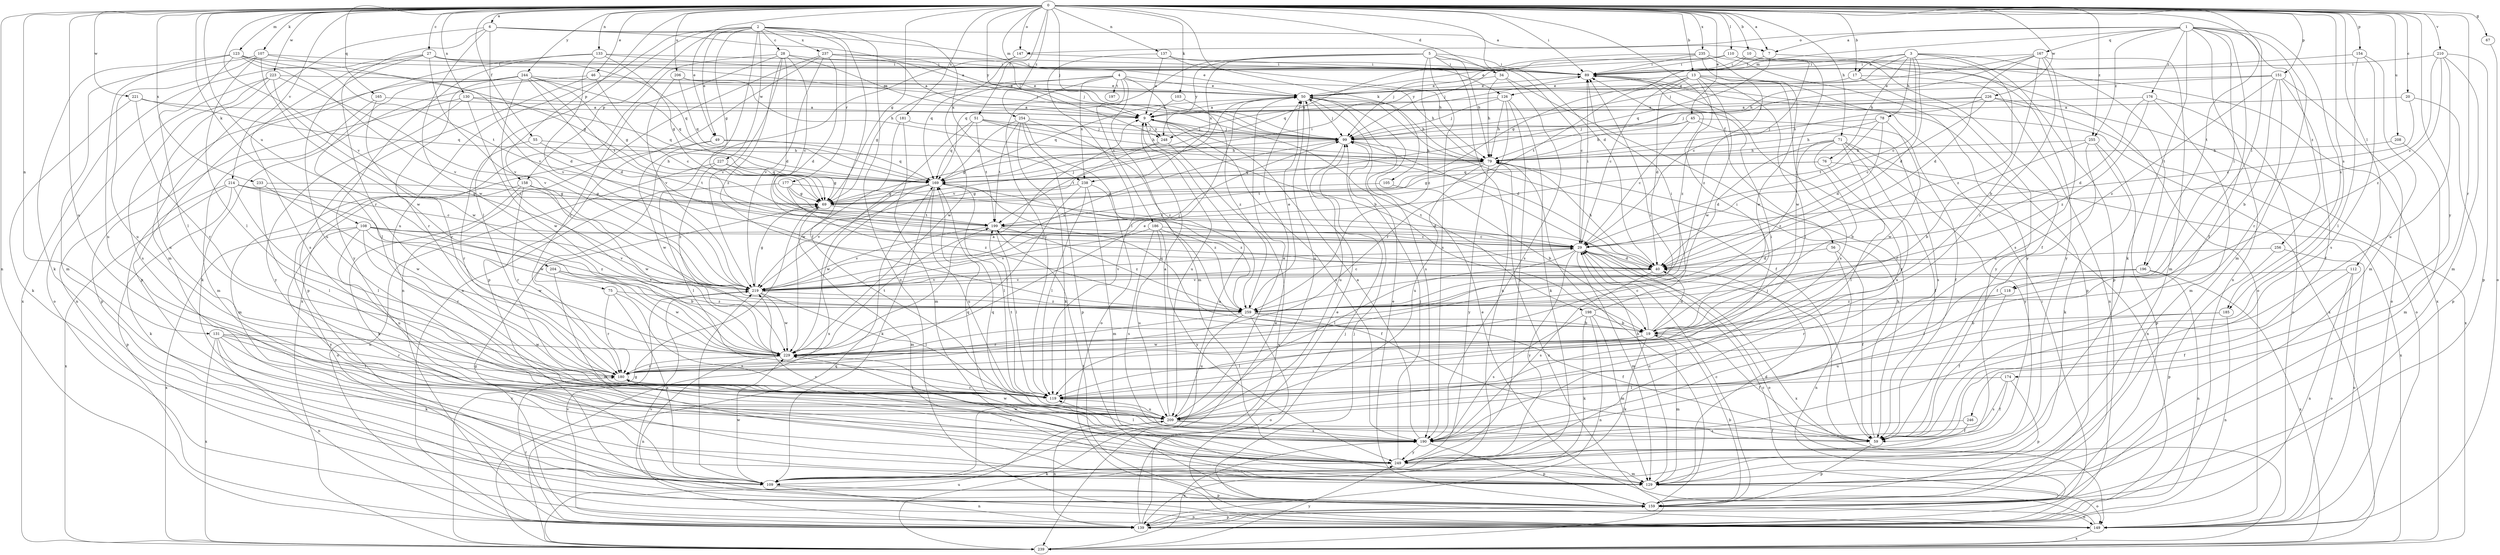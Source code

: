strict digraph  {
0;
1;
2;
3;
4;
5;
6;
7;
9;
10;
13;
17;
19;
20;
27;
28;
29;
34;
40;
45;
46;
49;
50;
51;
55;
56;
59;
67;
69;
71;
75;
76;
78;
79;
89;
99;
103;
105;
107;
108;
109;
110;
112;
118;
119;
123;
126;
129;
130;
131;
133;
137;
139;
147;
149;
151;
154;
158;
159;
165;
167;
169;
174;
176;
177;
180;
181;
185;
186;
190;
196;
197;
198;
199;
204;
206;
208;
209;
210;
214;
219;
221;
223;
226;
227;
229;
233;
235;
237;
238;
239;
244;
246;
248;
249;
254;
255;
256;
259;
0 -> 6  [label=a];
0 -> 7  [label=a];
0 -> 10  [label=b];
0 -> 13  [label=b];
0 -> 17  [label=b];
0 -> 20  [label=c];
0 -> 27  [label=c];
0 -> 34  [label=d];
0 -> 40  [label=d];
0 -> 45  [label=e];
0 -> 46  [label=e];
0 -> 49  [label=e];
0 -> 51  [label=f];
0 -> 55  [label=f];
0 -> 56  [label=f];
0 -> 67  [label=g];
0 -> 69  [label=g];
0 -> 71  [label=h];
0 -> 89  [label=i];
0 -> 99  [label=j];
0 -> 103  [label=k];
0 -> 105  [label=k];
0 -> 107  [label=k];
0 -> 108  [label=k];
0 -> 110  [label=l];
0 -> 112  [label=l];
0 -> 118  [label=l];
0 -> 123  [label=m];
0 -> 126  [label=m];
0 -> 130  [label=n];
0 -> 131  [label=n];
0 -> 133  [label=n];
0 -> 137  [label=n];
0 -> 139  [label=n];
0 -> 147  [label=o];
0 -> 151  [label=p];
0 -> 154  [label=p];
0 -> 158  [label=p];
0 -> 165  [label=q];
0 -> 174  [label=r];
0 -> 181  [label=s];
0 -> 185  [label=s];
0 -> 196  [label=t];
0 -> 204  [label=u];
0 -> 206  [label=u];
0 -> 208  [label=u];
0 -> 209  [label=u];
0 -> 210  [label=v];
0 -> 214  [label=v];
0 -> 219  [label=v];
0 -> 221  [label=w];
0 -> 223  [label=w];
0 -> 226  [label=w];
0 -> 233  [label=x];
0 -> 235  [label=x];
0 -> 244  [label=y];
0 -> 246  [label=y];
0 -> 248  [label=y];
0 -> 254  [label=z];
0 -> 255  [label=z];
1 -> 7  [label=a];
1 -> 59  [label=f];
1 -> 109  [label=k];
1 -> 118  [label=l];
1 -> 126  [label=m];
1 -> 129  [label=m];
1 -> 139  [label=n];
1 -> 147  [label=o];
1 -> 167  [label=q];
1 -> 176  [label=r];
1 -> 185  [label=s];
1 -> 255  [label=z];
1 -> 256  [label=z];
2 -> 28  [label=c];
2 -> 49  [label=e];
2 -> 59  [label=f];
2 -> 69  [label=g];
2 -> 75  [label=h];
2 -> 119  [label=l];
2 -> 149  [label=o];
2 -> 158  [label=p];
2 -> 177  [label=r];
2 -> 209  [label=u];
2 -> 227  [label=w];
2 -> 237  [label=x];
2 -> 238  [label=x];
3 -> 17  [label=b];
3 -> 29  [label=c];
3 -> 40  [label=d];
3 -> 76  [label=h];
3 -> 78  [label=h];
3 -> 89  [label=i];
3 -> 159  [label=p];
3 -> 196  [label=t];
3 -> 248  [label=y];
3 -> 259  [label=z];
4 -> 19  [label=b];
4 -> 50  [label=e];
4 -> 69  [label=g];
4 -> 79  [label=h];
4 -> 119  [label=l];
4 -> 129  [label=m];
4 -> 186  [label=s];
4 -> 197  [label=t];
4 -> 229  [label=w];
4 -> 238  [label=x];
5 -> 29  [label=c];
5 -> 79  [label=h];
5 -> 89  [label=i];
5 -> 139  [label=n];
5 -> 169  [label=q];
5 -> 190  [label=s];
5 -> 238  [label=x];
5 -> 248  [label=y];
5 -> 259  [label=z];
6 -> 7  [label=a];
6 -> 9  [label=a];
6 -> 99  [label=j];
6 -> 129  [label=m];
6 -> 180  [label=r];
6 -> 219  [label=v];
6 -> 229  [label=w];
7 -> 89  [label=i];
7 -> 169  [label=q];
7 -> 239  [label=x];
9 -> 99  [label=j];
9 -> 190  [label=s];
9 -> 198  [label=t];
9 -> 209  [label=u];
9 -> 248  [label=y];
10 -> 69  [label=g];
10 -> 89  [label=i];
10 -> 149  [label=o];
13 -> 29  [label=c];
13 -> 40  [label=d];
13 -> 50  [label=e];
13 -> 119  [label=l];
13 -> 159  [label=p];
13 -> 190  [label=s];
13 -> 199  [label=t];
13 -> 229  [label=w];
13 -> 259  [label=z];
17 -> 50  [label=e];
17 -> 139  [label=n];
17 -> 249  [label=y];
19 -> 29  [label=c];
19 -> 40  [label=d];
19 -> 59  [label=f];
19 -> 89  [label=i];
19 -> 109  [label=k];
19 -> 119  [label=l];
19 -> 129  [label=m];
19 -> 169  [label=q];
19 -> 229  [label=w];
20 -> 9  [label=a];
20 -> 29  [label=c];
20 -> 159  [label=p];
27 -> 89  [label=i];
27 -> 99  [label=j];
27 -> 169  [label=q];
27 -> 190  [label=s];
27 -> 209  [label=u];
27 -> 219  [label=v];
27 -> 239  [label=x];
28 -> 9  [label=a];
28 -> 29  [label=c];
28 -> 40  [label=d];
28 -> 89  [label=i];
28 -> 180  [label=r];
28 -> 219  [label=v];
28 -> 239  [label=x];
28 -> 259  [label=z];
29 -> 40  [label=d];
29 -> 89  [label=i];
29 -> 119  [label=l];
29 -> 129  [label=m];
29 -> 149  [label=o];
29 -> 219  [label=v];
29 -> 239  [label=x];
29 -> 249  [label=y];
34 -> 50  [label=e];
34 -> 59  [label=f];
34 -> 79  [label=h];
34 -> 190  [label=s];
40 -> 79  [label=h];
40 -> 190  [label=s];
40 -> 219  [label=v];
45 -> 29  [label=c];
45 -> 59  [label=f];
45 -> 79  [label=h];
45 -> 99  [label=j];
45 -> 190  [label=s];
46 -> 29  [label=c];
46 -> 50  [label=e];
46 -> 109  [label=k];
46 -> 159  [label=p];
49 -> 79  [label=h];
49 -> 129  [label=m];
49 -> 169  [label=q];
49 -> 229  [label=w];
50 -> 9  [label=a];
50 -> 59  [label=f];
50 -> 79  [label=h];
50 -> 99  [label=j];
50 -> 169  [label=q];
50 -> 190  [label=s];
50 -> 209  [label=u];
50 -> 219  [label=v];
51 -> 40  [label=d];
51 -> 79  [label=h];
51 -> 99  [label=j];
51 -> 169  [label=q];
51 -> 199  [label=t];
51 -> 239  [label=x];
55 -> 79  [label=h];
55 -> 180  [label=r];
55 -> 199  [label=t];
56 -> 40  [label=d];
56 -> 59  [label=f];
56 -> 139  [label=n];
59 -> 79  [label=h];
59 -> 99  [label=j];
59 -> 159  [label=p];
59 -> 169  [label=q];
67 -> 149  [label=o];
69 -> 99  [label=j];
69 -> 129  [label=m];
69 -> 199  [label=t];
71 -> 19  [label=b];
71 -> 40  [label=d];
71 -> 59  [label=f];
71 -> 79  [label=h];
71 -> 139  [label=n];
71 -> 209  [label=u];
71 -> 249  [label=y];
71 -> 259  [label=z];
75 -> 109  [label=k];
75 -> 180  [label=r];
75 -> 190  [label=s];
75 -> 259  [label=z];
76 -> 69  [label=g];
76 -> 119  [label=l];
76 -> 169  [label=q];
76 -> 239  [label=x];
78 -> 40  [label=d];
78 -> 79  [label=h];
78 -> 99  [label=j];
78 -> 199  [label=t];
78 -> 229  [label=w];
79 -> 169  [label=q];
79 -> 199  [label=t];
79 -> 209  [label=u];
79 -> 239  [label=x];
79 -> 249  [label=y];
89 -> 50  [label=e];
89 -> 239  [label=x];
89 -> 249  [label=y];
99 -> 79  [label=h];
99 -> 209  [label=u];
99 -> 219  [label=v];
103 -> 9  [label=a];
103 -> 259  [label=z];
105 -> 19  [label=b];
105 -> 69  [label=g];
107 -> 40  [label=d];
107 -> 89  [label=i];
107 -> 119  [label=l];
107 -> 129  [label=m];
107 -> 209  [label=u];
107 -> 229  [label=w];
108 -> 29  [label=c];
108 -> 180  [label=r];
108 -> 209  [label=u];
108 -> 219  [label=v];
108 -> 229  [label=w];
108 -> 239  [label=x];
108 -> 249  [label=y];
108 -> 259  [label=z];
109 -> 9  [label=a];
109 -> 139  [label=n];
109 -> 159  [label=p];
109 -> 219  [label=v];
109 -> 229  [label=w];
110 -> 29  [label=c];
110 -> 50  [label=e];
110 -> 59  [label=f];
110 -> 89  [label=i];
110 -> 99  [label=j];
110 -> 229  [label=w];
110 -> 249  [label=y];
112 -> 59  [label=f];
112 -> 139  [label=n];
112 -> 149  [label=o];
112 -> 219  [label=v];
118 -> 59  [label=f];
118 -> 180  [label=r];
118 -> 259  [label=z];
119 -> 89  [label=i];
119 -> 180  [label=r];
119 -> 199  [label=t];
119 -> 209  [label=u];
123 -> 69  [label=g];
123 -> 89  [label=i];
123 -> 109  [label=k];
123 -> 119  [label=l];
123 -> 199  [label=t];
123 -> 209  [label=u];
123 -> 219  [label=v];
126 -> 9  [label=a];
126 -> 79  [label=h];
126 -> 99  [label=j];
126 -> 109  [label=k];
126 -> 180  [label=r];
126 -> 249  [label=y];
129 -> 29  [label=c];
129 -> 40  [label=d];
129 -> 149  [label=o];
130 -> 9  [label=a];
130 -> 159  [label=p];
130 -> 169  [label=q];
130 -> 229  [label=w];
130 -> 249  [label=y];
131 -> 109  [label=k];
131 -> 119  [label=l];
131 -> 139  [label=n];
131 -> 180  [label=r];
131 -> 229  [label=w];
131 -> 239  [label=x];
131 -> 249  [label=y];
133 -> 50  [label=e];
133 -> 69  [label=g];
133 -> 89  [label=i];
133 -> 159  [label=p];
133 -> 219  [label=v];
133 -> 249  [label=y];
137 -> 9  [label=a];
137 -> 79  [label=h];
137 -> 89  [label=i];
137 -> 119  [label=l];
139 -> 29  [label=c];
139 -> 50  [label=e];
139 -> 69  [label=g];
139 -> 89  [label=i];
139 -> 99  [label=j];
139 -> 159  [label=p];
139 -> 180  [label=r];
139 -> 219  [label=v];
147 -> 89  [label=i];
147 -> 139  [label=n];
147 -> 169  [label=q];
149 -> 50  [label=e];
149 -> 99  [label=j];
149 -> 219  [label=v];
149 -> 239  [label=x];
151 -> 19  [label=b];
151 -> 50  [label=e];
151 -> 59  [label=f];
151 -> 99  [label=j];
151 -> 149  [label=o];
151 -> 180  [label=r];
151 -> 259  [label=z];
154 -> 89  [label=i];
154 -> 119  [label=l];
154 -> 129  [label=m];
154 -> 190  [label=s];
158 -> 69  [label=g];
158 -> 109  [label=k];
158 -> 149  [label=o];
158 -> 180  [label=r];
158 -> 229  [label=w];
159 -> 19  [label=b];
159 -> 29  [label=c];
159 -> 50  [label=e];
159 -> 79  [label=h];
159 -> 139  [label=n];
159 -> 149  [label=o];
159 -> 199  [label=t];
165 -> 9  [label=a];
165 -> 129  [label=m];
165 -> 180  [label=r];
167 -> 19  [label=b];
167 -> 40  [label=d];
167 -> 79  [label=h];
167 -> 89  [label=i];
167 -> 99  [label=j];
167 -> 129  [label=m];
167 -> 180  [label=r];
167 -> 190  [label=s];
169 -> 69  [label=g];
169 -> 89  [label=i];
169 -> 109  [label=k];
169 -> 119  [label=l];
169 -> 209  [label=u];
169 -> 219  [label=v];
169 -> 229  [label=w];
169 -> 259  [label=z];
174 -> 59  [label=f];
174 -> 119  [label=l];
174 -> 159  [label=p];
174 -> 190  [label=s];
176 -> 9  [label=a];
176 -> 40  [label=d];
176 -> 129  [label=m];
176 -> 149  [label=o];
176 -> 259  [label=z];
177 -> 29  [label=c];
177 -> 40  [label=d];
177 -> 69  [label=g];
177 -> 119  [label=l];
177 -> 259  [label=z];
180 -> 119  [label=l];
181 -> 99  [label=j];
181 -> 129  [label=m];
181 -> 229  [label=w];
185 -> 19  [label=b];
185 -> 139  [label=n];
185 -> 209  [label=u];
186 -> 29  [label=c];
186 -> 59  [label=f];
186 -> 190  [label=s];
186 -> 209  [label=u];
186 -> 219  [label=v];
186 -> 249  [label=y];
190 -> 9  [label=a];
190 -> 119  [label=l];
190 -> 159  [label=p];
190 -> 169  [label=q];
190 -> 229  [label=w];
190 -> 249  [label=y];
196 -> 119  [label=l];
196 -> 139  [label=n];
196 -> 219  [label=v];
196 -> 239  [label=x];
198 -> 19  [label=b];
198 -> 89  [label=i];
198 -> 109  [label=k];
198 -> 129  [label=m];
198 -> 139  [label=n];
198 -> 190  [label=s];
199 -> 29  [label=c];
199 -> 119  [label=l];
199 -> 219  [label=v];
199 -> 259  [label=z];
204 -> 19  [label=b];
204 -> 129  [label=m];
204 -> 219  [label=v];
204 -> 229  [label=w];
206 -> 50  [label=e];
206 -> 79  [label=h];
206 -> 169  [label=q];
206 -> 219  [label=v];
208 -> 79  [label=h];
208 -> 129  [label=m];
209 -> 9  [label=a];
209 -> 50  [label=e];
209 -> 59  [label=f];
209 -> 139  [label=n];
209 -> 190  [label=s];
210 -> 29  [label=c];
210 -> 89  [label=i];
210 -> 129  [label=m];
210 -> 159  [label=p];
210 -> 209  [label=u];
210 -> 259  [label=z];
214 -> 29  [label=c];
214 -> 69  [label=g];
214 -> 109  [label=k];
214 -> 119  [label=l];
214 -> 159  [label=p];
214 -> 229  [label=w];
214 -> 239  [label=x];
219 -> 29  [label=c];
219 -> 69  [label=g];
219 -> 99  [label=j];
219 -> 119  [label=l];
219 -> 229  [label=w];
219 -> 259  [label=z];
221 -> 9  [label=a];
221 -> 109  [label=k];
221 -> 169  [label=q];
221 -> 180  [label=r];
223 -> 50  [label=e];
223 -> 149  [label=o];
223 -> 190  [label=s];
223 -> 209  [label=u];
223 -> 219  [label=v];
223 -> 229  [label=w];
226 -> 9  [label=a];
226 -> 29  [label=c];
226 -> 79  [label=h];
226 -> 99  [label=j];
226 -> 149  [label=o];
226 -> 239  [label=x];
227 -> 69  [label=g];
227 -> 139  [label=n];
227 -> 169  [label=q];
227 -> 259  [label=z];
229 -> 9  [label=a];
229 -> 50  [label=e];
229 -> 89  [label=i];
229 -> 139  [label=n];
229 -> 180  [label=r];
229 -> 199  [label=t];
233 -> 69  [label=g];
233 -> 119  [label=l];
233 -> 229  [label=w];
235 -> 89  [label=i];
235 -> 99  [label=j];
235 -> 169  [label=q];
235 -> 229  [label=w];
235 -> 249  [label=y];
235 -> 259  [label=z];
237 -> 9  [label=a];
237 -> 40  [label=d];
237 -> 89  [label=i];
237 -> 99  [label=j];
237 -> 139  [label=n];
237 -> 159  [label=p];
237 -> 219  [label=v];
238 -> 69  [label=g];
238 -> 119  [label=l];
238 -> 129  [label=m];
238 -> 180  [label=r];
238 -> 259  [label=z];
239 -> 50  [label=e];
239 -> 69  [label=g];
239 -> 169  [label=q];
239 -> 190  [label=s];
239 -> 209  [label=u];
239 -> 249  [label=y];
244 -> 40  [label=d];
244 -> 50  [label=e];
244 -> 69  [label=g];
244 -> 119  [label=l];
244 -> 139  [label=n];
244 -> 169  [label=q];
244 -> 180  [label=r];
244 -> 199  [label=t];
244 -> 259  [label=z];
246 -> 59  [label=f];
246 -> 190  [label=s];
248 -> 69  [label=g];
248 -> 199  [label=t];
248 -> 239  [label=x];
249 -> 99  [label=j];
249 -> 109  [label=k];
249 -> 129  [label=m];
249 -> 180  [label=r];
249 -> 219  [label=v];
249 -> 229  [label=w];
254 -> 99  [label=j];
254 -> 109  [label=k];
254 -> 149  [label=o];
254 -> 159  [label=p];
254 -> 169  [label=q];
254 -> 199  [label=t];
254 -> 259  [label=z];
255 -> 19  [label=b];
255 -> 59  [label=f];
255 -> 79  [label=h];
255 -> 109  [label=k];
255 -> 159  [label=p];
256 -> 40  [label=d];
256 -> 149  [label=o];
256 -> 159  [label=p];
259 -> 19  [label=b];
259 -> 50  [label=e];
259 -> 59  [label=f];
259 -> 149  [label=o];
259 -> 180  [label=r];
259 -> 209  [label=u];
}
